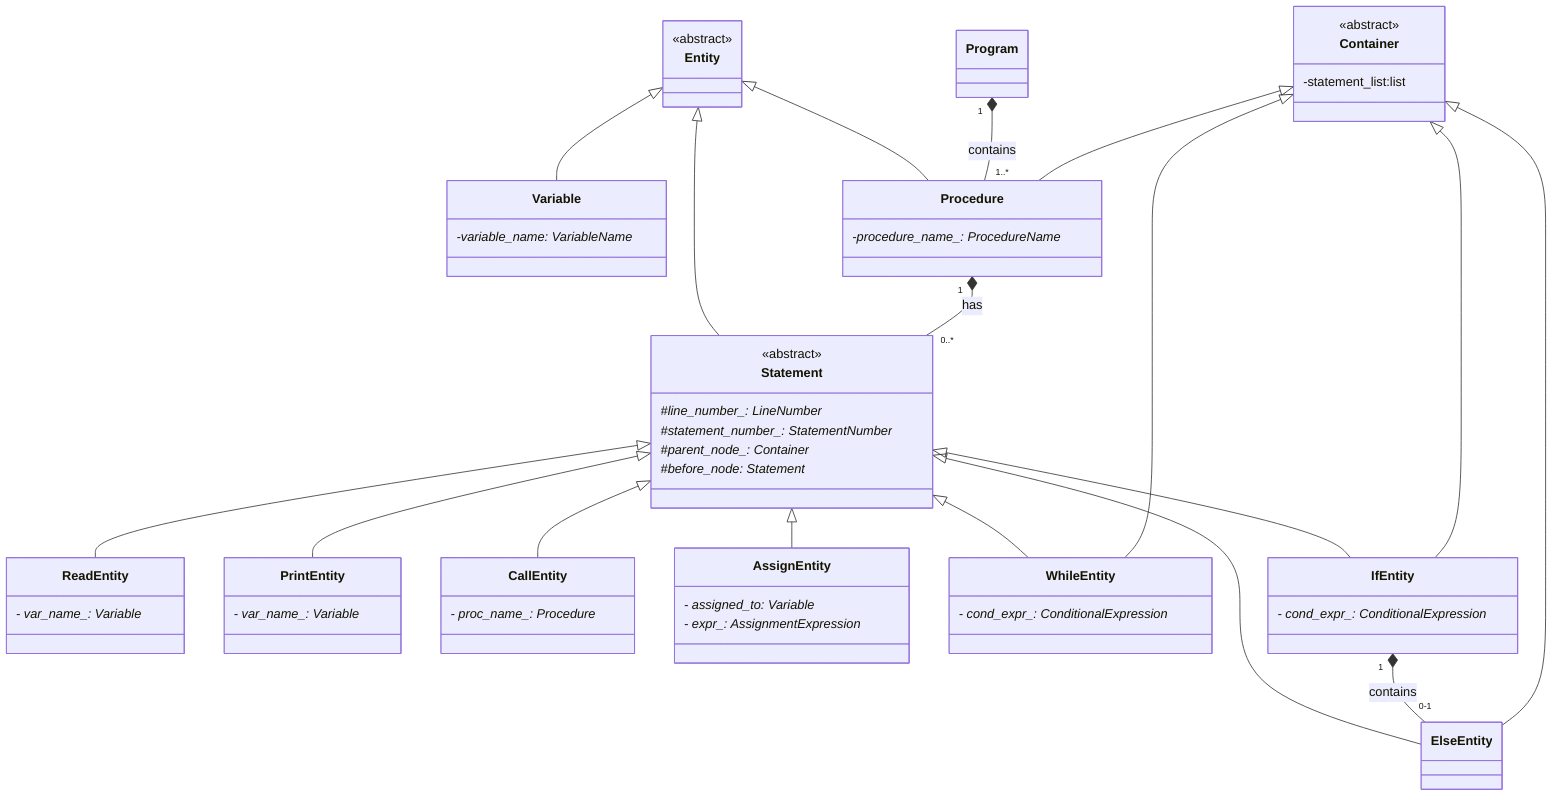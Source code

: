 classDiagram

    Entity <|-- Variable
    Entity <|-- Procedure
    Entity <|-- Statement

    Program "1" *-- "1..*" Procedure :contains

    Procedure "1" *-- "0..*" Statement :has

    Statement <|-- ReadEntity
    Statement <|-- PrintEntity
    Statement <|-- CallEntity
    Statement <|-- AssignEntity
    Statement <|-- WhileEntity
    Statement <|-- IfEntity
    Statement <|-- ElseEntity

    class Entity {
        <<abstract>>
    }

    class Container {
        <<abstract>> 
        -statement_list:list<Statement*>
    }

    class Variable {
        -variable_name: VariableName*
    }

    class Procedure {
        -procedure_name_: ProcedureName*
    }

    class Statement {
        <<abstract>>
        #line_number_: LineNumber*
        #statement_number_: StatementNumber*
        #parent_node_: Container*
        #before_node: Statement*
    }

    class ReadEntity {
        - var_name_: Variable*
    }

    class PrintEntity {
        - var_name_: Variable*
    }

    class CallEntity {
        - proc_name_: Procedure*
    }

    class AssignEntity {
        - assigned_to: Variable*
        - expr_: AssignmentExpression*
    }

    class WhileEntity {
        - cond_expr_: ConditionalExpression*
    }

    class IfEntity {
        - cond_expr_: ConditionalExpression*
    }

    class ElseEntity { }
    
    IfEntity "1" *-- "0-1" ElseEntity :contains


    Container <|-- Procedure
    Container <|-- WhileEntity
    Container <|-- IfEntity
    Container <|-- ElseEntity